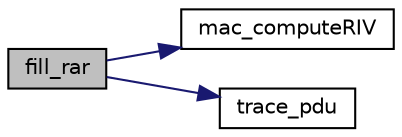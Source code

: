 digraph "fill_rar"
{
 // LATEX_PDF_SIZE
  edge [fontname="Helvetica",fontsize="10",labelfontname="Helvetica",labelfontsize="10"];
  node [fontname="Helvetica",fontsize="10",shape=record];
  rankdir="LR";
  Node1 [label="fill_rar",height=0.2,width=0.4,color="black", fillcolor="grey75", style="filled", fontcolor="black",tooltip=" "];
  Node1 -> Node2 [color="midnightblue",fontsize="10",style="solid",fontname="Helvetica"];
  Node2 [label="mac_computeRIV",height=0.2,width=0.4,color="black", fillcolor="white", style="filled",URL="$group____mac.html#ga16f108ffb67e154e063588c1c3b23333",tooltip=" "];
  Node1 -> Node3 [color="midnightblue",fontsize="10",style="solid",fontname="Helvetica"];
  Node3 [label="trace_pdu",height=0.2,width=0.4,color="black", fillcolor="white", style="filled",URL="$group____oai.html#ga33d924a6f237550baee5d5048bd5c839",tooltip=" "];
}
